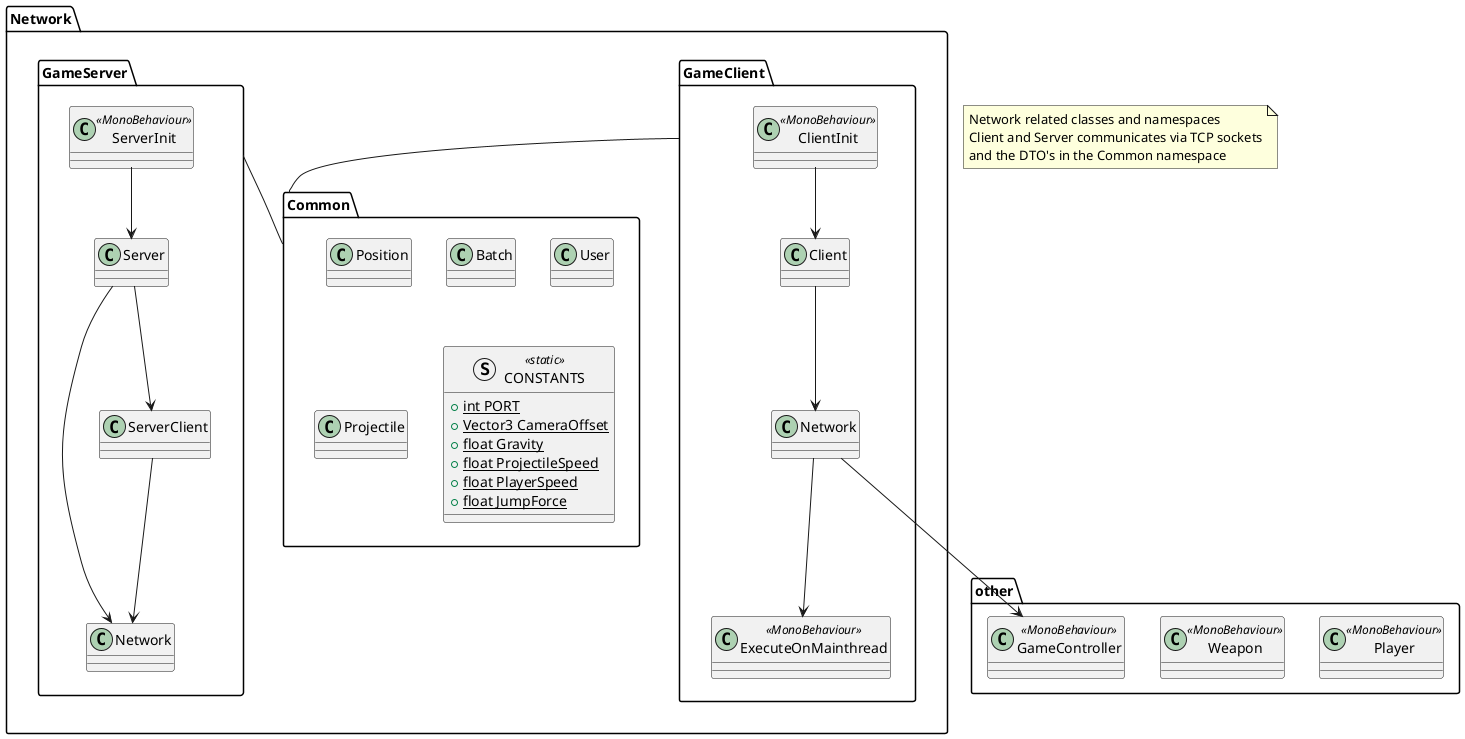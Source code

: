 @startuml

set separator ::

namespace Network{
    namespace GameClient{
        class ClientInit <<MonoBehaviour>> {}
        class ExecuteOnMainthread <<MonoBehaviour>> {}
        class Client {}
        class Network {}
        ClientInit --> Client
        Client --> Network
        Network --> ExecuteOnMainthread
    }
    namespace GameServer{
        class ServerInit <<MonoBehaviour>> {}
        class Server{}
        class Network{}
        class ServerClient{}
        ServerInit --> Server
        Server --> ServerClient
        Server --> Network
        ServerClient --> Network
    }
    namespace Common{
        class Position{}
        class Batch{}
        class User{}
        class Projectile{}
        struct CONSTANTS <<static>> {
            + {static} int PORT
            + {static} Vector3 CameraOffset
            + {static} float Gravity
            + {static} float ProjectileSpeed
            + {static} float PlayerSpeed
            + {static} float JumpForce
        }
    }
}


namespace other{
    class Player <<MonoBehaviour>> {}
    class Weapon <<MonoBehaviour>> {}
    class GameController <<MonoBehaviour>> {}
}

Network::GameServer -- Network::Common
Network::GameClient -- Network::Common
Network::GameClient::Network --> other::GameController

note as N1
Network related classes and namespaces
Client and Server communicates via TCP sockets
and the DTO's in the Common namespace
end note



@enduml

